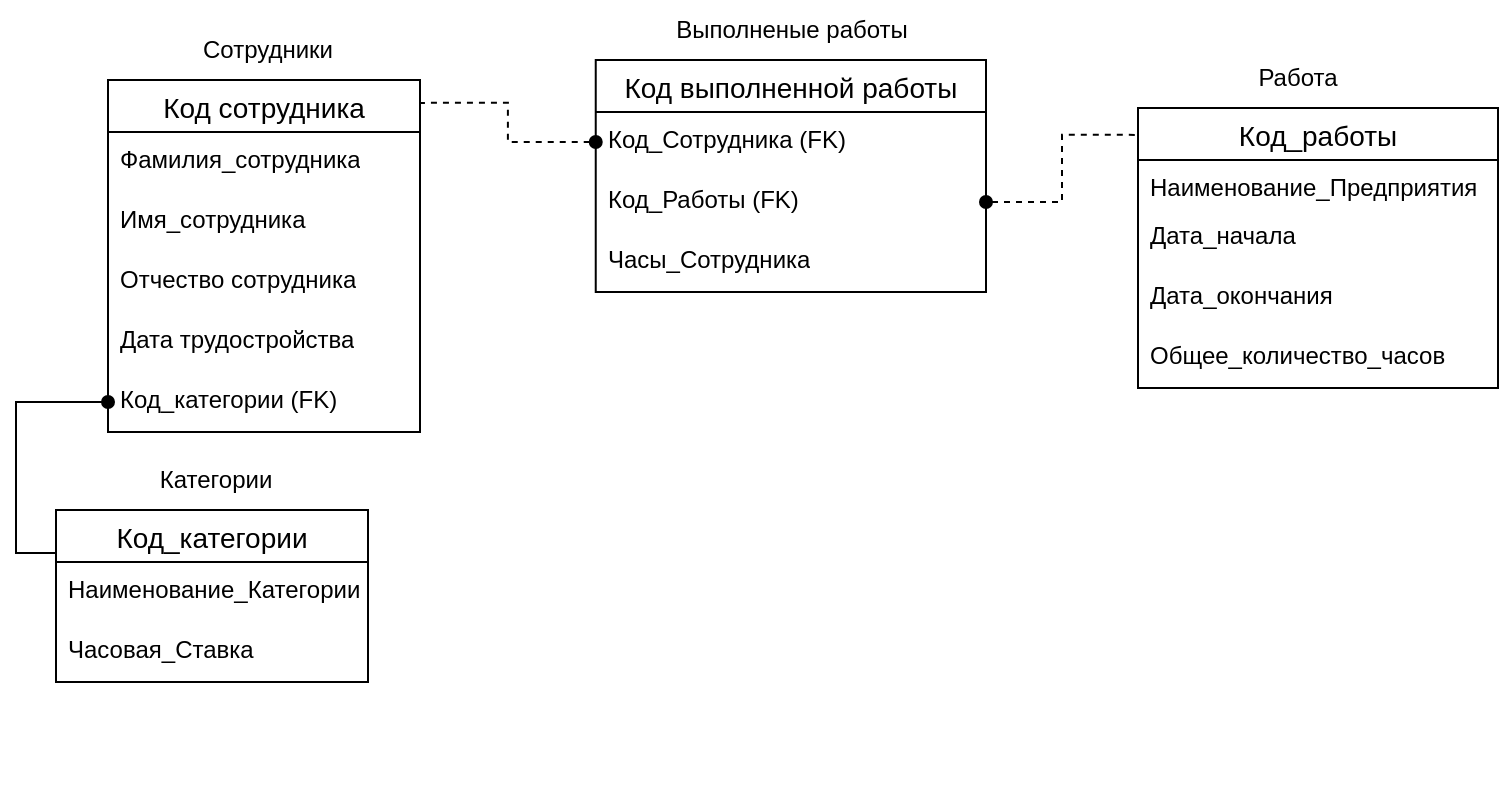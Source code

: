 <mxfile version="28.2.7">
  <diagram name="Страница — 1" id="qLENpgMItBKiBUwwcYd-">
    <mxGraphModel dx="947" dy="524" grid="0" gridSize="10" guides="1" tooltips="1" connect="1" arrows="1" fold="1" page="1" pageScale="1" pageWidth="827" pageHeight="1169" math="0" shadow="0">
      <root>
        <mxCell id="0" />
        <mxCell id="1" parent="0" />
        <mxCell id="razI6OdnImo_RWzj6dgm-23" value="" style="group" vertex="1" connectable="0" parent="1">
          <mxGeometry x="120" y="40" width="156" height="176" as="geometry" />
        </mxCell>
        <mxCell id="razI6OdnImo_RWzj6dgm-1" value="Код сотрудника" style="swimlane;fontStyle=0;childLayout=stackLayout;horizontal=1;startSize=26;horizontalStack=0;resizeParent=1;resizeParentMax=0;resizeLast=0;collapsible=1;marginBottom=0;align=center;fontSize=14;" vertex="1" parent="razI6OdnImo_RWzj6dgm-23">
          <mxGeometry y="30" width="156" height="176" as="geometry" />
        </mxCell>
        <mxCell id="razI6OdnImo_RWzj6dgm-2" value="Фамилия_сотрудника" style="text;strokeColor=none;fillColor=none;spacingLeft=4;spacingRight=4;overflow=hidden;rotatable=0;points=[[0,0.5],[1,0.5]];portConstraint=eastwest;fontSize=12;whiteSpace=wrap;html=1;" vertex="1" parent="razI6OdnImo_RWzj6dgm-1">
          <mxGeometry y="26" width="156" height="30" as="geometry" />
        </mxCell>
        <mxCell id="razI6OdnImo_RWzj6dgm-3" value="Имя_сотрудника" style="text;strokeColor=none;fillColor=none;spacingLeft=4;spacingRight=4;overflow=hidden;rotatable=0;points=[[0,0.5],[1,0.5]];portConstraint=eastwest;fontSize=12;whiteSpace=wrap;html=1;" vertex="1" parent="razI6OdnImo_RWzj6dgm-1">
          <mxGeometry y="56" width="156" height="30" as="geometry" />
        </mxCell>
        <mxCell id="razI6OdnImo_RWzj6dgm-4" value="Отчество&amp;nbsp;сотрудника" style="text;strokeColor=none;fillColor=none;spacingLeft=4;spacingRight=4;overflow=hidden;rotatable=0;points=[[0,0.5],[1,0.5]];portConstraint=eastwest;fontSize=12;whiteSpace=wrap;html=1;" vertex="1" parent="razI6OdnImo_RWzj6dgm-1">
          <mxGeometry y="86" width="156" height="30" as="geometry" />
        </mxCell>
        <mxCell id="razI6OdnImo_RWzj6dgm-22" value="Дата трудостройства" style="text;strokeColor=none;fillColor=none;spacingLeft=4;spacingRight=4;overflow=hidden;rotatable=0;points=[[0,0.5],[1,0.5]];portConstraint=eastwest;fontSize=12;whiteSpace=wrap;html=1;" vertex="1" parent="razI6OdnImo_RWzj6dgm-1">
          <mxGeometry y="116" width="156" height="30" as="geometry" />
        </mxCell>
        <mxCell id="razI6OdnImo_RWzj6dgm-52" value="Код_категории (FK)" style="text;strokeColor=none;fillColor=none;spacingLeft=4;spacingRight=4;overflow=hidden;rotatable=0;points=[[0,0.5],[1,0.5]];portConstraint=eastwest;fontSize=12;whiteSpace=wrap;html=1;" vertex="1" parent="razI6OdnImo_RWzj6dgm-1">
          <mxGeometry y="146" width="156" height="30" as="geometry" />
        </mxCell>
        <mxCell id="razI6OdnImo_RWzj6dgm-21" value="Сотрудники" style="text;html=1;whiteSpace=wrap;strokeColor=none;fillColor=none;align=center;verticalAlign=middle;rounded=0;" vertex="1" parent="razI6OdnImo_RWzj6dgm-23">
          <mxGeometry x="42" width="76" height="30" as="geometry" />
        </mxCell>
        <mxCell id="razI6OdnImo_RWzj6dgm-24" value="" style="group" vertex="1" connectable="0" parent="1">
          <mxGeometry x="94" y="255" width="156" height="176" as="geometry" />
        </mxCell>
        <mxCell id="razI6OdnImo_RWzj6dgm-25" value="Код_категории" style="swimlane;fontStyle=0;childLayout=stackLayout;horizontal=1;startSize=26;horizontalStack=0;resizeParent=1;resizeParentMax=0;resizeLast=0;collapsible=1;marginBottom=0;align=center;fontSize=14;" vertex="1" parent="razI6OdnImo_RWzj6dgm-24">
          <mxGeometry y="30" width="156" height="86" as="geometry" />
        </mxCell>
        <mxCell id="razI6OdnImo_RWzj6dgm-26" value="Наименование_Категории" style="text;strokeColor=none;fillColor=none;spacingLeft=4;spacingRight=4;overflow=hidden;rotatable=0;points=[[0,0.5],[1,0.5]];portConstraint=eastwest;fontSize=12;whiteSpace=wrap;html=1;" vertex="1" parent="razI6OdnImo_RWzj6dgm-25">
          <mxGeometry y="26" width="156" height="30" as="geometry" />
        </mxCell>
        <mxCell id="razI6OdnImo_RWzj6dgm-27" value="Часовая_Ставка" style="text;strokeColor=none;fillColor=none;spacingLeft=4;spacingRight=4;overflow=hidden;rotatable=0;points=[[0,0.5],[1,0.5]];portConstraint=eastwest;fontSize=12;whiteSpace=wrap;html=1;" vertex="1" parent="razI6OdnImo_RWzj6dgm-25">
          <mxGeometry y="56" width="156" height="30" as="geometry" />
        </mxCell>
        <mxCell id="razI6OdnImo_RWzj6dgm-30" value="Категории" style="text;html=1;whiteSpace=wrap;strokeColor=none;fillColor=none;align=center;verticalAlign=middle;rounded=0;" vertex="1" parent="razI6OdnImo_RWzj6dgm-24">
          <mxGeometry x="42" width="76" height="30" as="geometry" />
        </mxCell>
        <mxCell id="razI6OdnImo_RWzj6dgm-34" value="" style="group" vertex="1" connectable="0" parent="1">
          <mxGeometry x="635" y="54" width="180" height="176" as="geometry" />
        </mxCell>
        <mxCell id="razI6OdnImo_RWzj6dgm-35" value="Код_работы" style="swimlane;fontStyle=0;childLayout=stackLayout;horizontal=1;startSize=26;horizontalStack=0;resizeParent=1;resizeParentMax=0;resizeLast=0;collapsible=1;marginBottom=0;align=center;fontSize=14;" vertex="1" parent="razI6OdnImo_RWzj6dgm-34">
          <mxGeometry y="30" width="180" height="140" as="geometry" />
        </mxCell>
        <mxCell id="razI6OdnImo_RWzj6dgm-36" value="Наименование_Предприятия" style="text;strokeColor=none;fillColor=none;spacingLeft=4;spacingRight=4;overflow=hidden;rotatable=0;points=[[0,0.5],[1,0.5]];portConstraint=eastwest;fontSize=12;whiteSpace=wrap;html=1;" vertex="1" parent="razI6OdnImo_RWzj6dgm-35">
          <mxGeometry y="26" width="180" height="24" as="geometry" />
        </mxCell>
        <mxCell id="razI6OdnImo_RWzj6dgm-37" value="Дата_начала" style="text;strokeColor=none;fillColor=none;spacingLeft=4;spacingRight=4;overflow=hidden;rotatable=0;points=[[0,0.5],[1,0.5]];portConstraint=eastwest;fontSize=12;whiteSpace=wrap;html=1;" vertex="1" parent="razI6OdnImo_RWzj6dgm-35">
          <mxGeometry y="50" width="180" height="30" as="geometry" />
        </mxCell>
        <mxCell id="razI6OdnImo_RWzj6dgm-42" value="Дата_окончания" style="text;strokeColor=none;fillColor=none;spacingLeft=4;spacingRight=4;overflow=hidden;rotatable=0;points=[[0,0.5],[1,0.5]];portConstraint=eastwest;fontSize=12;whiteSpace=wrap;html=1;" vertex="1" parent="razI6OdnImo_RWzj6dgm-35">
          <mxGeometry y="80" width="180" height="30" as="geometry" />
        </mxCell>
        <mxCell id="razI6OdnImo_RWzj6dgm-43" value="Общее_количество_часов" style="text;strokeColor=none;fillColor=none;spacingLeft=4;spacingRight=4;overflow=hidden;rotatable=0;points=[[0,0.5],[1,0.5]];portConstraint=eastwest;fontSize=12;whiteSpace=wrap;html=1;" vertex="1" parent="razI6OdnImo_RWzj6dgm-35">
          <mxGeometry y="110" width="180" height="30" as="geometry" />
        </mxCell>
        <mxCell id="razI6OdnImo_RWzj6dgm-38" value="Работа" style="text;html=1;whiteSpace=wrap;strokeColor=none;fillColor=none;align=center;verticalAlign=middle;rounded=0;" vertex="1" parent="razI6OdnImo_RWzj6dgm-34">
          <mxGeometry x="42" width="76" height="30" as="geometry" />
        </mxCell>
        <mxCell id="razI6OdnImo_RWzj6dgm-44" value="" style="group" vertex="1" connectable="0" parent="1">
          <mxGeometry x="365" y="30" width="194" height="176" as="geometry" />
        </mxCell>
        <mxCell id="razI6OdnImo_RWzj6dgm-45" value="Код выполненной работы" style="swimlane;fontStyle=0;childLayout=stackLayout;horizontal=1;startSize=26;horizontalStack=0;resizeParent=1;resizeParentMax=0;resizeLast=0;collapsible=1;marginBottom=0;align=center;fontSize=14;" vertex="1" parent="razI6OdnImo_RWzj6dgm-44">
          <mxGeometry x="-1.128" y="30" width="195.128" height="116" as="geometry" />
        </mxCell>
        <mxCell id="razI6OdnImo_RWzj6dgm-46" value="Код_Сотрудника (FK)" style="text;strokeColor=none;fillColor=none;spacingLeft=4;spacingRight=4;overflow=hidden;rotatable=0;points=[[0,0.5],[1,0.5]];portConstraint=eastwest;fontSize=12;whiteSpace=wrap;html=1;" vertex="1" parent="razI6OdnImo_RWzj6dgm-45">
          <mxGeometry y="26" width="195.128" height="30" as="geometry" />
        </mxCell>
        <mxCell id="razI6OdnImo_RWzj6dgm-55" value="Код_Работы (FK)" style="text;strokeColor=none;fillColor=none;spacingLeft=4;spacingRight=4;overflow=hidden;rotatable=0;points=[[0,0.5],[1,0.5]];portConstraint=eastwest;fontSize=12;whiteSpace=wrap;html=1;" vertex="1" parent="razI6OdnImo_RWzj6dgm-45">
          <mxGeometry y="56" width="195.128" height="30" as="geometry" />
        </mxCell>
        <mxCell id="razI6OdnImo_RWzj6dgm-48" value="Часы_Сотрудника" style="text;strokeColor=none;fillColor=none;spacingLeft=4;spacingRight=4;overflow=hidden;rotatable=0;points=[[0,0.5],[1,0.5]];portConstraint=eastwest;fontSize=12;whiteSpace=wrap;html=1;" vertex="1" parent="razI6OdnImo_RWzj6dgm-45">
          <mxGeometry y="86" width="195.128" height="30" as="geometry" />
        </mxCell>
        <mxCell id="razI6OdnImo_RWzj6dgm-50" value="Выполненые работы" style="text;html=1;whiteSpace=wrap;strokeColor=none;fillColor=none;align=center;verticalAlign=middle;rounded=0;" vertex="1" parent="razI6OdnImo_RWzj6dgm-44">
          <mxGeometry x="1.244" width="191.513" height="30" as="geometry" />
        </mxCell>
        <mxCell id="razI6OdnImo_RWzj6dgm-54" style="rounded=0;orthogonalLoop=1;jettySize=auto;html=1;exitX=0;exitY=0.25;exitDx=0;exitDy=0;entryX=0;entryY=0.5;entryDx=0;entryDy=0;edgeStyle=orthogonalEdgeStyle;dashed=1;shape=wire;startArrow=none;startFill=0;endArrow=oval;endFill=1;" edge="1" parent="1" source="razI6OdnImo_RWzj6dgm-25" target="razI6OdnImo_RWzj6dgm-52">
          <mxGeometry relative="1" as="geometry" />
        </mxCell>
        <mxCell id="razI6OdnImo_RWzj6dgm-56" style="edgeStyle=orthogonalEdgeStyle;rounded=0;orthogonalLoop=1;jettySize=auto;html=1;entryX=0.003;entryY=0.096;entryDx=0;entryDy=0;entryPerimeter=0;startArrow=oval;startFill=1;endArrow=none;endFill=0;dashed=1;" edge="1" parent="1" source="razI6OdnImo_RWzj6dgm-55" target="razI6OdnImo_RWzj6dgm-35">
          <mxGeometry relative="1" as="geometry" />
        </mxCell>
        <mxCell id="razI6OdnImo_RWzj6dgm-57" style="edgeStyle=orthogonalEdgeStyle;rounded=0;orthogonalLoop=1;jettySize=auto;html=1;exitX=0;exitY=0.5;exitDx=0;exitDy=0;entryX=1.003;entryY=0.065;entryDx=0;entryDy=0;entryPerimeter=0;endArrow=none;endFill=0;startArrow=oval;startFill=1;dashed=1;" edge="1" parent="1" source="razI6OdnImo_RWzj6dgm-46" target="razI6OdnImo_RWzj6dgm-1">
          <mxGeometry relative="1" as="geometry" />
        </mxCell>
      </root>
    </mxGraphModel>
  </diagram>
</mxfile>

